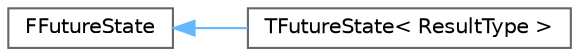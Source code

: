 digraph "Graphical Class Hierarchy"
{
 // INTERACTIVE_SVG=YES
 // LATEX_PDF_SIZE
  bgcolor="transparent";
  edge [fontname=Helvetica,fontsize=10,labelfontname=Helvetica,labelfontsize=10];
  node [fontname=Helvetica,fontsize=10,shape=box,height=0.2,width=0.4];
  rankdir="LR";
  Node0 [id="Node000000",label="FFutureState",height=0.2,width=0.4,color="grey40", fillcolor="white", style="filled",URL="$dd/d9e/classFFutureState.html",tooltip="Base class for the internal state of asynchronous return values (futures)."];
  Node0 -> Node1 [id="edge3906_Node000000_Node000001",dir="back",color="steelblue1",style="solid",tooltip=" "];
  Node1 [id="Node000001",label="TFutureState\< ResultType \>",height=0.2,width=0.4,color="grey40", fillcolor="white", style="filled",URL="$d6/d08/classTFutureState.html",tooltip="Implements the internal state of asynchronous return values (futures)."];
}
